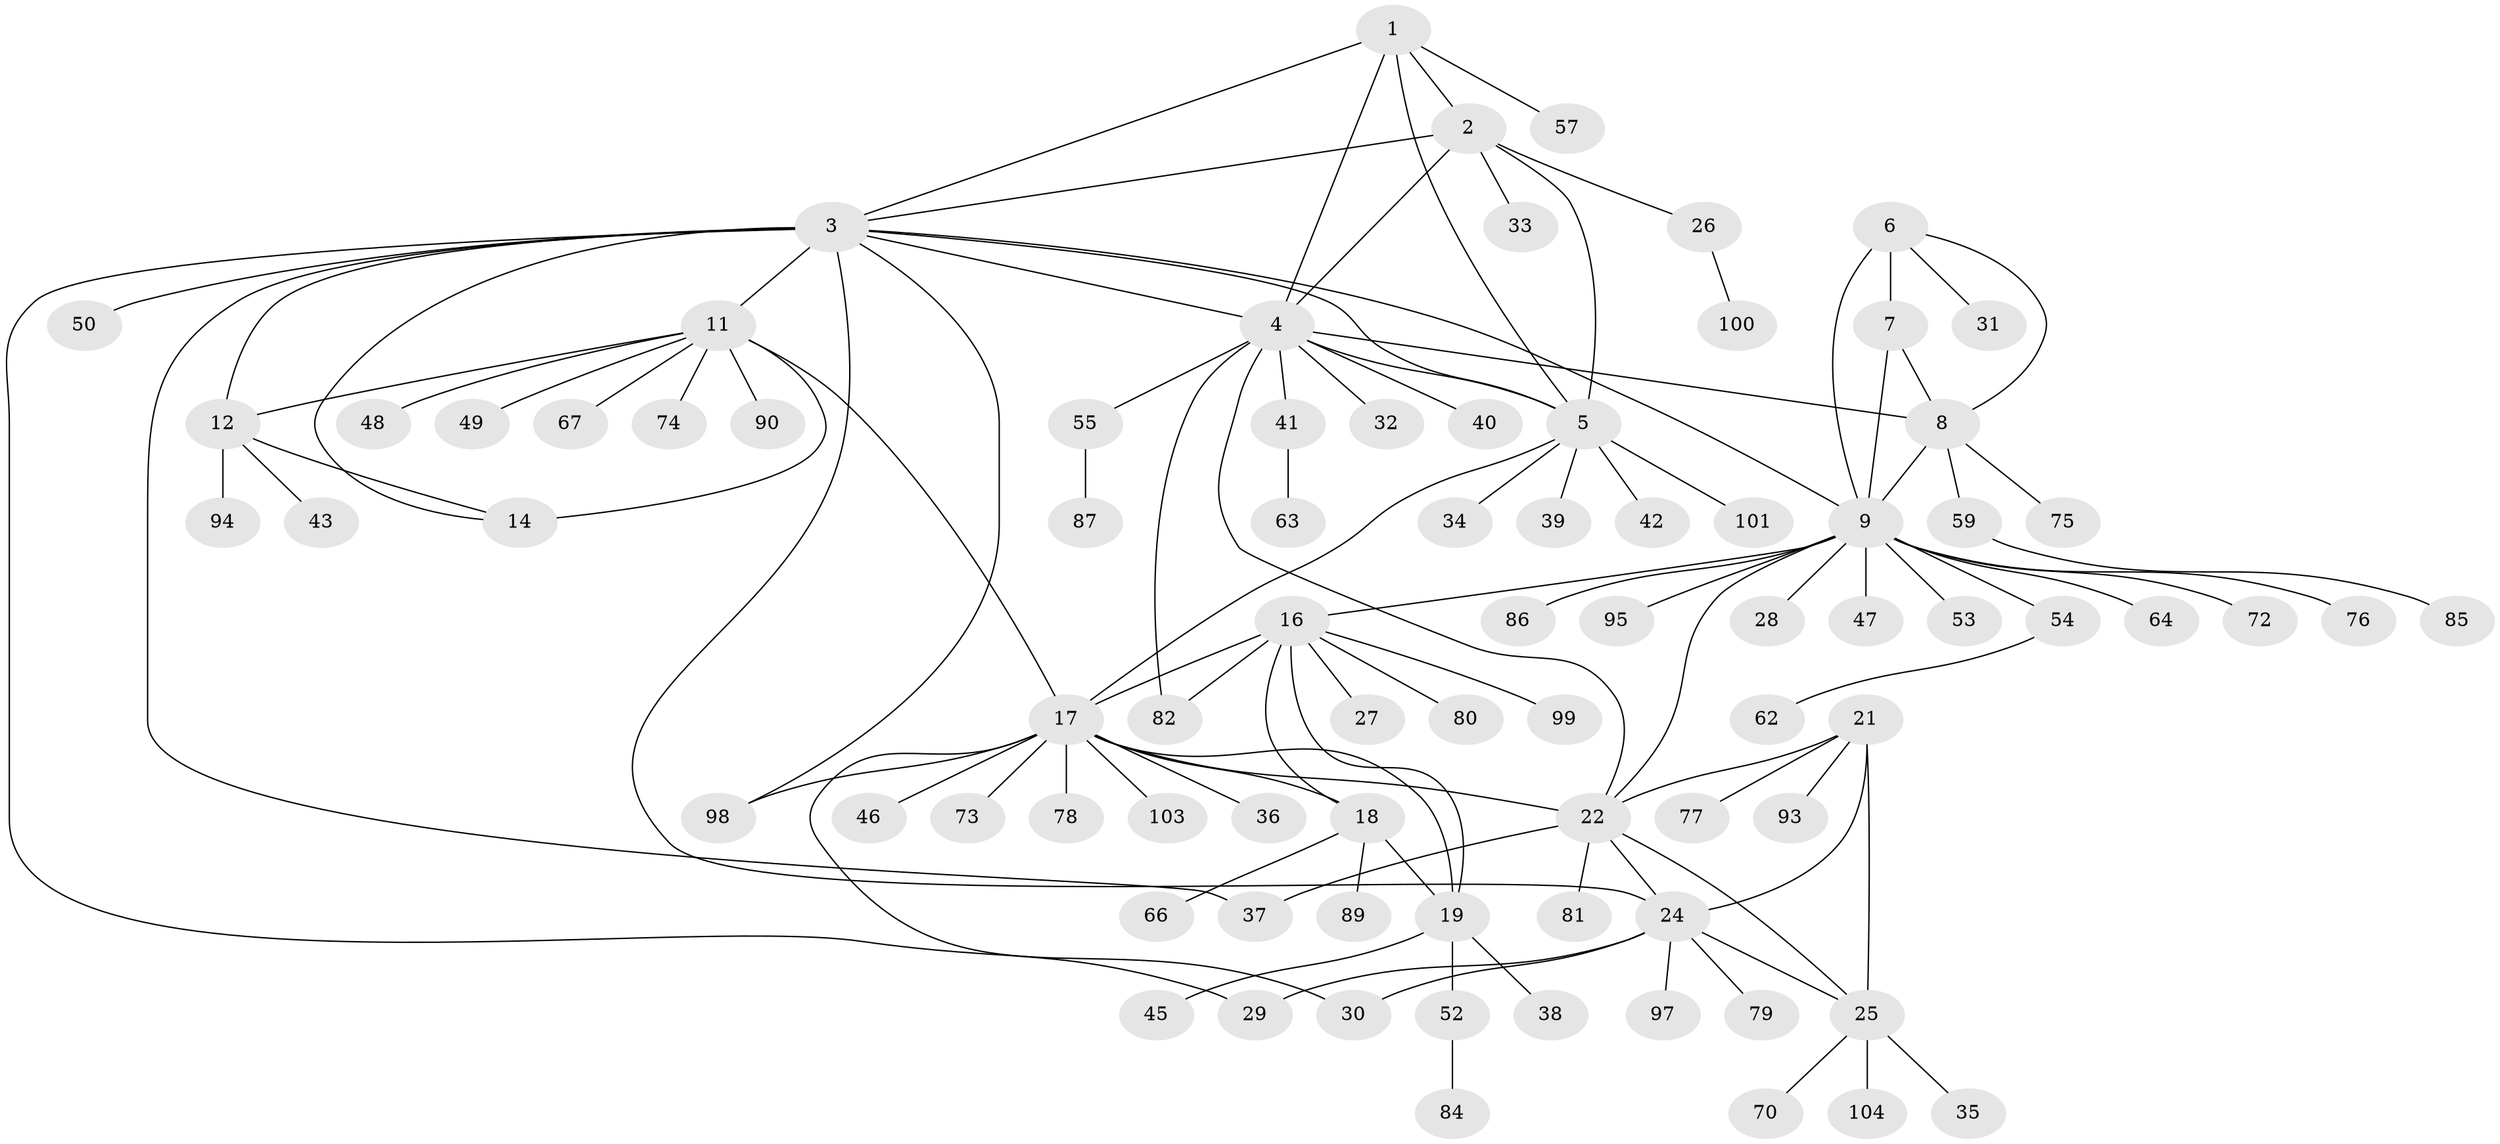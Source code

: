 // Generated by graph-tools (version 1.1) at 2025/52/02/27/25 19:52:18]
// undirected, 83 vertices, 111 edges
graph export_dot {
graph [start="1"]
  node [color=gray90,style=filled];
  1 [super="+61"];
  2 [super="+71"];
  3 [super="+13"];
  4 [super="+83"];
  5 [super="+65"];
  6 [super="+91"];
  7;
  8;
  9 [super="+10"];
  11 [super="+15"];
  12 [super="+92"];
  14 [super="+69"];
  16 [super="+58"];
  17 [super="+20"];
  18 [super="+51"];
  19 [super="+68"];
  21 [super="+23"];
  22 [super="+96"];
  24 [super="+60"];
  25 [super="+56"];
  26;
  27;
  28;
  29;
  30;
  31;
  32 [super="+44"];
  33;
  34;
  35;
  36;
  37;
  38;
  39;
  40;
  41;
  42;
  43;
  45;
  46;
  47;
  48;
  49;
  50;
  52 [super="+88"];
  53;
  54;
  55;
  57;
  59;
  62;
  63;
  64;
  66;
  67;
  70;
  72;
  73;
  74;
  75;
  76;
  77;
  78;
  79;
  80;
  81;
  82;
  84;
  85 [super="+102"];
  86;
  87;
  89;
  90;
  93;
  94;
  95;
  97;
  98;
  99;
  100;
  101;
  103;
  104;
  1 -- 2;
  1 -- 3;
  1 -- 4;
  1 -- 5;
  1 -- 57;
  2 -- 3;
  2 -- 4;
  2 -- 5;
  2 -- 26;
  2 -- 33;
  3 -- 4;
  3 -- 5;
  3 -- 29;
  3 -- 37;
  3 -- 98;
  3 -- 9;
  3 -- 11 [weight=2];
  3 -- 12;
  3 -- 14;
  3 -- 50;
  3 -- 24;
  4 -- 5;
  4 -- 8;
  4 -- 22;
  4 -- 32;
  4 -- 40;
  4 -- 41;
  4 -- 55;
  4 -- 82;
  5 -- 34;
  5 -- 39;
  5 -- 42;
  5 -- 101;
  5 -- 17;
  6 -- 7;
  6 -- 8;
  6 -- 9 [weight=2];
  6 -- 31;
  7 -- 8;
  7 -- 9 [weight=2];
  8 -- 9 [weight=2];
  8 -- 59;
  8 -- 75;
  9 -- 22;
  9 -- 72;
  9 -- 64;
  9 -- 76;
  9 -- 47;
  9 -- 16;
  9 -- 53;
  9 -- 54;
  9 -- 86;
  9 -- 28;
  9 -- 95;
  11 -- 12 [weight=2];
  11 -- 14 [weight=2];
  11 -- 17;
  11 -- 49;
  11 -- 74;
  11 -- 90;
  11 -- 48;
  11 -- 67;
  12 -- 14;
  12 -- 43;
  12 -- 94;
  16 -- 17 [weight=2];
  16 -- 18;
  16 -- 19;
  16 -- 27;
  16 -- 80;
  16 -- 82;
  16 -- 99;
  17 -- 18 [weight=2];
  17 -- 19 [weight=2];
  17 -- 22;
  17 -- 30;
  17 -- 46;
  17 -- 98;
  17 -- 36;
  17 -- 103;
  17 -- 73;
  17 -- 78;
  18 -- 19;
  18 -- 89;
  18 -- 66;
  19 -- 38;
  19 -- 45;
  19 -- 52;
  21 -- 22 [weight=2];
  21 -- 24 [weight=2];
  21 -- 25 [weight=2];
  21 -- 77;
  21 -- 93;
  22 -- 24;
  22 -- 25;
  22 -- 37;
  22 -- 81;
  24 -- 25;
  24 -- 29;
  24 -- 30;
  24 -- 79;
  24 -- 97;
  25 -- 35;
  25 -- 70;
  25 -- 104;
  26 -- 100;
  41 -- 63;
  52 -- 84;
  54 -- 62;
  55 -- 87;
  59 -- 85;
}

